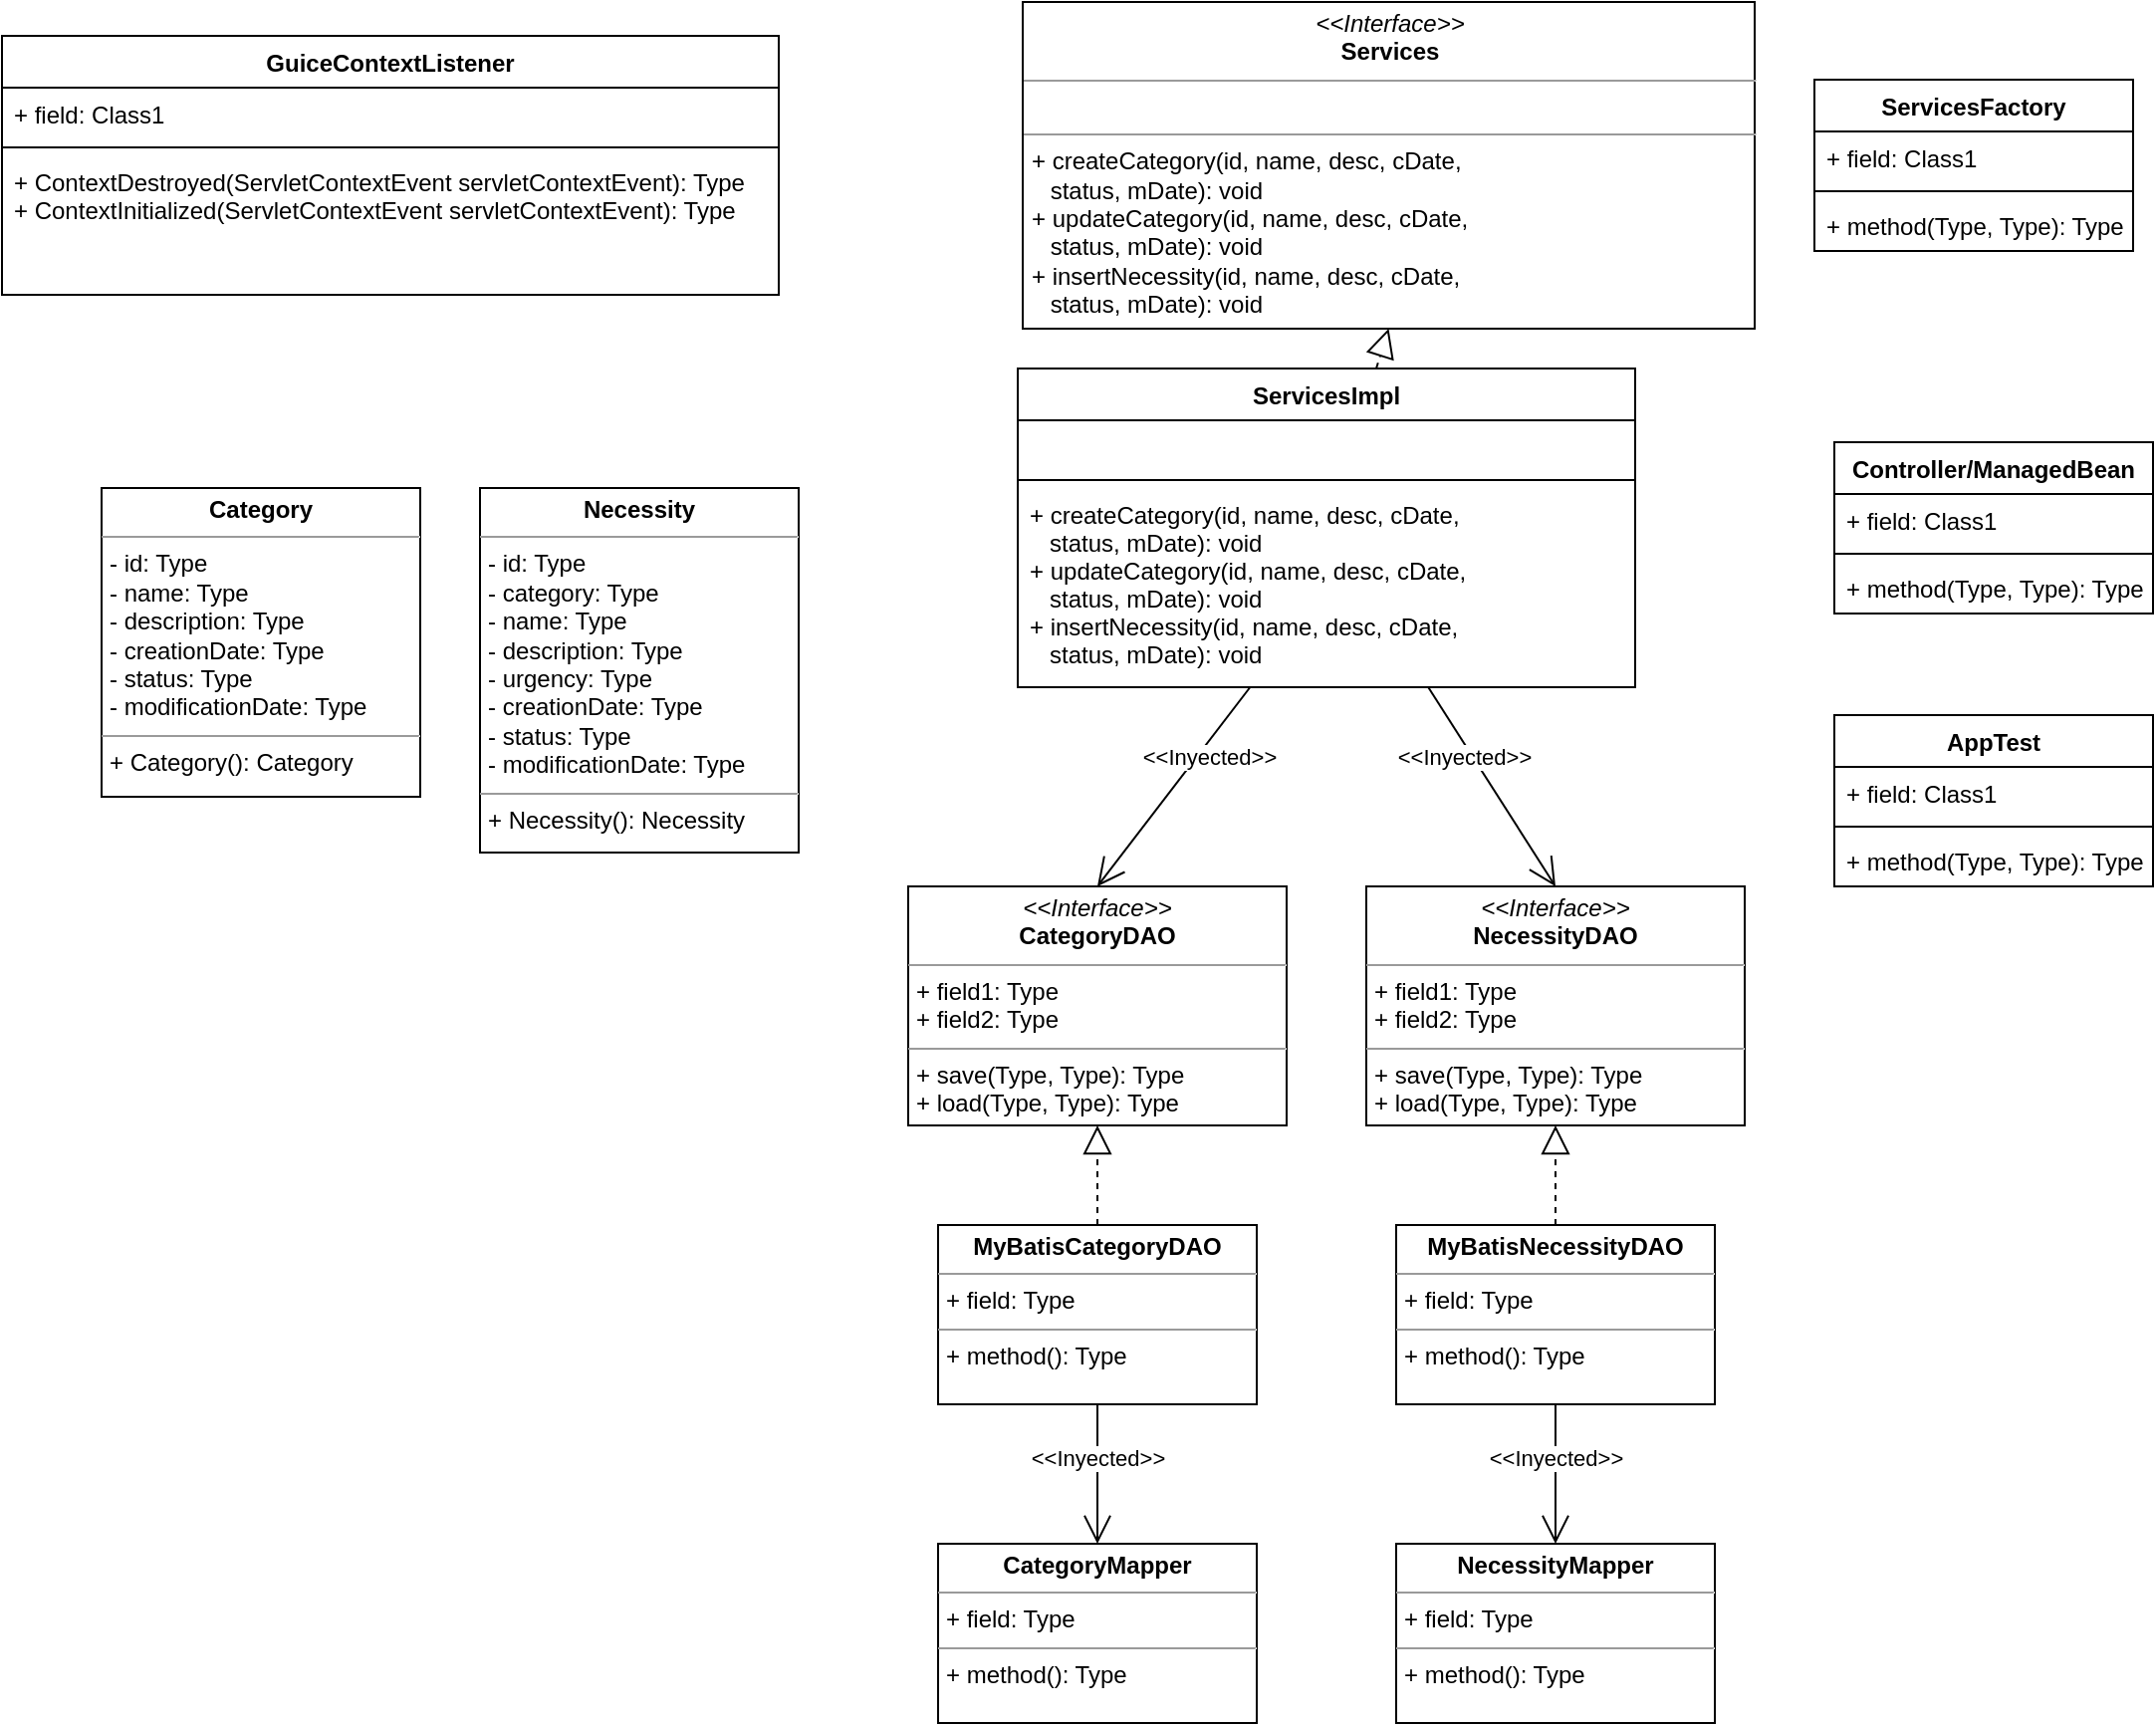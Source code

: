 <mxfile version="14.5.10" type="device"><diagram id="C5RBs43oDa-KdzZeNtuy" name="Page-1"><mxGraphModel dx="2373" dy="738" grid="1" gridSize="10" guides="1" tooltips="1" connect="1" arrows="1" fold="1" page="1" pageScale="1" pageWidth="827" pageHeight="1169" math="0" shadow="0"><root><mxCell id="WIyWlLk6GJQsqaUBKTNV-0"/><mxCell id="WIyWlLk6GJQsqaUBKTNV-1" parent="WIyWlLk6GJQsqaUBKTNV-0"/><mxCell id="tcotPFH31Pdi-d0VTkMx-18" value="&lt;p style=&quot;margin: 0px ; margin-top: 4px ; text-align: center&quot;&gt;&lt;i&gt;&amp;lt;&amp;lt;Interface&amp;gt;&amp;gt;&lt;/i&gt;&lt;br&gt;&lt;b&gt;Services&lt;/b&gt;&lt;/p&gt;&lt;hr size=&quot;1&quot;&gt;&lt;p style=&quot;margin: 0px ; margin-left: 4px&quot;&gt;&lt;br&gt;&lt;/p&gt;&lt;hr size=&quot;1&quot;&gt;&lt;p style=&quot;margin: 0px ; margin-left: 4px&quot;&gt;+ createCategory(id, name, desc, cDate,&amp;nbsp;&lt;/p&gt;&amp;nbsp; &amp;nbsp; status,&amp;nbsp;&lt;span&gt;mDate&lt;/span&gt;&lt;span&gt;): void&lt;/span&gt;&lt;br&gt;&lt;p style=&quot;margin: 0px ; margin-left: 4px&quot;&gt;+ updateCategory(&lt;span&gt;id, name, desc, cDate,&amp;nbsp;&lt;/span&gt;&lt;/p&gt;&amp;nbsp; &amp;nbsp; status,&amp;nbsp;&lt;span&gt;mDate&lt;/span&gt;&lt;span&gt;): void&lt;/span&gt;&lt;span&gt;&lt;br&gt;&lt;/span&gt;&lt;p style=&quot;margin: 0px ; margin-left: 4px&quot;&gt;+ insertNecessity(&lt;span&gt;id, name, desc, cDate,&amp;nbsp;&lt;/span&gt;&lt;/p&gt;&amp;nbsp; &amp;nbsp; status,&amp;nbsp;&lt;span&gt;mDate&lt;/span&gt;&lt;span&gt;): void&lt;/span&gt;&lt;span&gt;&lt;br&gt;&lt;/span&gt;&lt;p style=&quot;margin: 0px ; margin-left: 4px&quot;&gt;&lt;br&gt;&lt;/p&gt;" style="verticalAlign=top;align=left;overflow=fill;fontSize=12;fontFamily=Helvetica;html=1;" parent="WIyWlLk6GJQsqaUBKTNV-1" vertex="1"><mxGeometry x="142.5" y="36" width="367.5" height="164" as="geometry"/></mxCell><mxCell id="tcotPFH31Pdi-d0VTkMx-19" value="ServicesImpl" style="swimlane;fontStyle=1;align=center;verticalAlign=top;childLayout=stackLayout;horizontal=1;startSize=26;horizontalStack=0;resizeParent=1;resizeParentMax=0;resizeLast=0;collapsible=1;marginBottom=0;" parent="WIyWlLk6GJQsqaUBKTNV-1" vertex="1"><mxGeometry x="140" y="220" width="310" height="160" as="geometry"/></mxCell><mxCell id="tcotPFH31Pdi-d0VTkMx-20" value=" " style="text;strokeColor=none;fillColor=none;align=left;verticalAlign=top;spacingLeft=4;spacingRight=4;overflow=hidden;rotatable=0;points=[[0,0.5],[1,0.5]];portConstraint=eastwest;" parent="tcotPFH31Pdi-d0VTkMx-19" vertex="1"><mxGeometry y="26" width="310" height="26" as="geometry"/></mxCell><mxCell id="tcotPFH31Pdi-d0VTkMx-21" value="" style="line;strokeWidth=1;fillColor=none;align=left;verticalAlign=middle;spacingTop=-1;spacingLeft=3;spacingRight=3;rotatable=0;labelPosition=right;points=[];portConstraint=eastwest;" parent="tcotPFH31Pdi-d0VTkMx-19" vertex="1"><mxGeometry y="52" width="310" height="8" as="geometry"/></mxCell><mxCell id="tcotPFH31Pdi-d0VTkMx-22" value="+ createCategory(id, name, desc, cDate,&#10;   status, mDate): void&#10;+ updateCategory(id, name, desc, cDate,&#10;   status, mDate): void&#10;+ insertNecessity(id, name, desc, cDate,&#10;   status, mDate): void" style="text;strokeColor=none;fillColor=none;align=left;verticalAlign=top;spacingLeft=4;spacingRight=4;overflow=hidden;rotatable=0;points=[[0,0.5],[1,0.5]];portConstraint=eastwest;" parent="tcotPFH31Pdi-d0VTkMx-19" vertex="1"><mxGeometry y="60" width="310" height="100" as="geometry"/></mxCell><mxCell id="tcotPFH31Pdi-d0VTkMx-24" value="&lt;p style=&quot;margin: 0px ; margin-top: 4px ; text-align: center&quot;&gt;&lt;i&gt;&amp;lt;&amp;lt;Interface&amp;gt;&amp;gt;&lt;/i&gt;&lt;br&gt;&lt;b&gt;CategoryDAO&lt;/b&gt;&lt;/p&gt;&lt;hr size=&quot;1&quot;&gt;&lt;p style=&quot;margin: 0px ; margin-left: 4px&quot;&gt;+ field1: Type&lt;br&gt;+ field2: Type&lt;/p&gt;&lt;hr size=&quot;1&quot;&gt;&lt;p style=&quot;margin: 0px ; margin-left: 4px&quot;&gt;+ save(Type, Type): Type&lt;/p&gt;&lt;p style=&quot;margin: 0px ; margin-left: 4px&quot;&gt;+ load(Type, Type): Type&lt;br&gt;&lt;/p&gt;" style="verticalAlign=top;align=left;overflow=fill;fontSize=12;fontFamily=Helvetica;html=1;" parent="WIyWlLk6GJQsqaUBKTNV-1" vertex="1"><mxGeometry x="85" y="480" width="190" height="120" as="geometry"/></mxCell><mxCell id="HSoWab-IFiqPVAlnFmKx-1" value="&lt;p style=&quot;margin: 0px ; margin-top: 4px ; text-align: center&quot;&gt;&lt;b&gt;MyBatisCategoryDAO&lt;/b&gt;&lt;br&gt;&lt;/p&gt;&lt;hr size=&quot;1&quot;&gt;&lt;p style=&quot;margin: 0px ; margin-left: 4px&quot;&gt;+ field: Type&lt;/p&gt;&lt;hr size=&quot;1&quot;&gt;&lt;p style=&quot;margin: 0px ; margin-left: 4px&quot;&gt;+ method(): Type&lt;/p&gt;" style="verticalAlign=top;align=left;overflow=fill;fontSize=12;fontFamily=Helvetica;html=1;" parent="WIyWlLk6GJQsqaUBKTNV-1" vertex="1"><mxGeometry x="100" y="650" width="160" height="90" as="geometry"/></mxCell><mxCell id="HSoWab-IFiqPVAlnFmKx-4" value="&lt;p style=&quot;margin: 0px ; margin-top: 4px ; text-align: center&quot;&gt;&lt;b&gt;CategoryMapper&lt;/b&gt;&lt;/p&gt;&lt;hr size=&quot;1&quot;&gt;&lt;p style=&quot;margin: 0px ; margin-left: 4px&quot;&gt;+ field: Type&lt;/p&gt;&lt;hr size=&quot;1&quot;&gt;&lt;p style=&quot;margin: 0px ; margin-left: 4px&quot;&gt;+ method(): Type&lt;/p&gt;" style="verticalAlign=top;align=left;overflow=fill;fontSize=12;fontFamily=Helvetica;html=1;" parent="WIyWlLk6GJQsqaUBKTNV-1" vertex="1"><mxGeometry x="100" y="810" width="160" height="90" as="geometry"/></mxCell><mxCell id="HSoWab-IFiqPVAlnFmKx-5" value="" style="endArrow=block;dashed=1;endFill=0;endSize=12;html=1;entryX=0.5;entryY=1;entryDx=0;entryDy=0;" parent="WIyWlLk6GJQsqaUBKTNV-1" source="tcotPFH31Pdi-d0VTkMx-19" target="tcotPFH31Pdi-d0VTkMx-18" edge="1"><mxGeometry width="160" relative="1" as="geometry"><mxPoint x="30" y="290" as="sourcePoint"/><mxPoint x="190" y="290" as="targetPoint"/></mxGeometry></mxCell><mxCell id="HSoWab-IFiqPVAlnFmKx-7" value="" style="endArrow=open;endFill=1;endSize=12;html=1;entryX=0.5;entryY=0;entryDx=0;entryDy=0;" parent="WIyWlLk6GJQsqaUBKTNV-1" source="HSoWab-IFiqPVAlnFmKx-1" target="HSoWab-IFiqPVAlnFmKx-4" edge="1"><mxGeometry width="160" relative="1" as="geometry"><mxPoint x="-135" y="880" as="sourcePoint"/><mxPoint x="25" y="880" as="targetPoint"/></mxGeometry></mxCell><mxCell id="HSoWab-IFiqPVAlnFmKx-10" value="&amp;lt;&amp;lt;Inyected&amp;gt;&amp;gt;" style="edgeLabel;html=1;align=center;verticalAlign=middle;resizable=0;points=[];" parent="HSoWab-IFiqPVAlnFmKx-7" vertex="1" connectable="0"><mxGeometry x="-0.45" relative="1" as="geometry"><mxPoint y="7" as="offset"/></mxGeometry></mxCell><mxCell id="HSoWab-IFiqPVAlnFmKx-9" value="" style="endArrow=block;dashed=1;endFill=0;endSize=12;html=1;" parent="WIyWlLk6GJQsqaUBKTNV-1" source="HSoWab-IFiqPVAlnFmKx-1" target="tcotPFH31Pdi-d0VTkMx-24" edge="1"><mxGeometry width="160" relative="1" as="geometry"><mxPoint x="175" y="710" as="sourcePoint"/><mxPoint x="205" y="620" as="targetPoint"/></mxGeometry></mxCell><mxCell id="HSoWab-IFiqPVAlnFmKx-11" value="" style="endArrow=open;endFill=1;endSize=12;html=1;entryX=0.5;entryY=0;entryDx=0;entryDy=0;" parent="WIyWlLk6GJQsqaUBKTNV-1" source="tcotPFH31Pdi-d0VTkMx-22" target="tcotPFH31Pdi-d0VTkMx-24" edge="1"><mxGeometry width="160" relative="1" as="geometry"><mxPoint x="330" y="470" as="sourcePoint"/><mxPoint x="330" y="550" as="targetPoint"/></mxGeometry></mxCell><mxCell id="HSoWab-IFiqPVAlnFmKx-12" value="&amp;lt;&amp;lt;Inyected&amp;gt;&amp;gt;" style="edgeLabel;html=1;align=center;verticalAlign=middle;resizable=0;points=[];" parent="HSoWab-IFiqPVAlnFmKx-11" vertex="1" connectable="0"><mxGeometry x="-0.45" relative="1" as="geometry"><mxPoint y="7" as="offset"/></mxGeometry></mxCell><mxCell id="HSoWab-IFiqPVAlnFmKx-13" value="ServicesFactory" style="swimlane;fontStyle=1;align=center;verticalAlign=top;childLayout=stackLayout;horizontal=1;startSize=26;horizontalStack=0;resizeParent=1;resizeParentMax=0;resizeLast=0;collapsible=1;marginBottom=0;" parent="WIyWlLk6GJQsqaUBKTNV-1" vertex="1"><mxGeometry x="540" y="75" width="160" height="86" as="geometry"/></mxCell><mxCell id="HSoWab-IFiqPVAlnFmKx-14" value="+ field: Class1" style="text;strokeColor=none;fillColor=none;align=left;verticalAlign=top;spacingLeft=4;spacingRight=4;overflow=hidden;rotatable=0;points=[[0,0.5],[1,0.5]];portConstraint=eastwest;" parent="HSoWab-IFiqPVAlnFmKx-13" vertex="1"><mxGeometry y="26" width="160" height="26" as="geometry"/></mxCell><mxCell id="HSoWab-IFiqPVAlnFmKx-15" value="" style="line;strokeWidth=1;fillColor=none;align=left;verticalAlign=middle;spacingTop=-1;spacingLeft=3;spacingRight=3;rotatable=0;labelPosition=right;points=[];portConstraint=eastwest;" parent="HSoWab-IFiqPVAlnFmKx-13" vertex="1"><mxGeometry y="52" width="160" height="8" as="geometry"/></mxCell><mxCell id="HSoWab-IFiqPVAlnFmKx-16" value="+ method(Type, Type): Type" style="text;strokeColor=none;fillColor=none;align=left;verticalAlign=top;spacingLeft=4;spacingRight=4;overflow=hidden;rotatable=0;points=[[0,0.5],[1,0.5]];portConstraint=eastwest;" parent="HSoWab-IFiqPVAlnFmKx-13" vertex="1"><mxGeometry y="60" width="160" height="26" as="geometry"/></mxCell><mxCell id="677jAXmlb-WKx3Isqz2b-0" value="Controller/ManagedBean" style="swimlane;fontStyle=1;align=center;verticalAlign=top;childLayout=stackLayout;horizontal=1;startSize=26;horizontalStack=0;resizeParent=1;resizeParentMax=0;resizeLast=0;collapsible=1;marginBottom=0;" parent="WIyWlLk6GJQsqaUBKTNV-1" vertex="1"><mxGeometry x="550" y="257" width="160" height="86" as="geometry"/></mxCell><mxCell id="677jAXmlb-WKx3Isqz2b-1" value="+ field: Class1" style="text;strokeColor=none;fillColor=none;align=left;verticalAlign=top;spacingLeft=4;spacingRight=4;overflow=hidden;rotatable=0;points=[[0,0.5],[1,0.5]];portConstraint=eastwest;" parent="677jAXmlb-WKx3Isqz2b-0" vertex="1"><mxGeometry y="26" width="160" height="26" as="geometry"/></mxCell><mxCell id="677jAXmlb-WKx3Isqz2b-2" value="" style="line;strokeWidth=1;fillColor=none;align=left;verticalAlign=middle;spacingTop=-1;spacingLeft=3;spacingRight=3;rotatable=0;labelPosition=right;points=[];portConstraint=eastwest;" parent="677jAXmlb-WKx3Isqz2b-0" vertex="1"><mxGeometry y="52" width="160" height="8" as="geometry"/></mxCell><mxCell id="677jAXmlb-WKx3Isqz2b-3" value="+ method(Type, Type): Type" style="text;strokeColor=none;fillColor=none;align=left;verticalAlign=top;spacingLeft=4;spacingRight=4;overflow=hidden;rotatable=0;points=[[0,0.5],[1,0.5]];portConstraint=eastwest;" parent="677jAXmlb-WKx3Isqz2b-0" vertex="1"><mxGeometry y="60" width="160" height="26" as="geometry"/></mxCell><mxCell id="zw-l7zLzYep9lLFq-dh7-4" value="&lt;p style=&quot;margin: 0px ; margin-top: 4px ; text-align: center&quot;&gt;&lt;b&gt;Category&lt;/b&gt;&lt;br&gt;&lt;/p&gt;&lt;hr size=&quot;1&quot;&gt;&lt;p style=&quot;margin: 0px ; margin-left: 4px&quot;&gt;- id: Type&lt;/p&gt;&lt;p style=&quot;margin: 0px ; margin-left: 4px&quot;&gt;- name: Type&lt;br&gt;&lt;/p&gt;&lt;p style=&quot;margin: 0px ; margin-left: 4px&quot;&gt;- description: Type&lt;br&gt;&lt;/p&gt;&lt;p style=&quot;margin: 0px ; margin-left: 4px&quot;&gt;- creationDate: Type&lt;br&gt;&lt;/p&gt;&lt;p style=&quot;margin: 0px ; margin-left: 4px&quot;&gt;- status: Type&lt;br&gt;&lt;/p&gt;&lt;p style=&quot;margin: 0px ; margin-left: 4px&quot;&gt;- modificationDate: Type&lt;br&gt;&lt;/p&gt;&lt;hr size=&quot;1&quot;&gt;&lt;p style=&quot;margin: 0px ; margin-left: 4px&quot;&gt;+ Category(): Category&lt;/p&gt;" style="verticalAlign=top;align=left;overflow=fill;fontSize=12;fontFamily=Helvetica;html=1;" vertex="1" parent="WIyWlLk6GJQsqaUBKTNV-1"><mxGeometry x="-320" y="280" width="160" height="155" as="geometry"/></mxCell><mxCell id="zw-l7zLzYep9lLFq-dh7-6" value="&lt;p style=&quot;margin: 0px ; margin-top: 4px ; text-align: center&quot;&gt;&lt;b&gt;Necessity&lt;/b&gt;&lt;br&gt;&lt;/p&gt;&lt;hr size=&quot;1&quot;&gt;&lt;p style=&quot;margin: 0px ; margin-left: 4px&quot;&gt;- id: Type&lt;/p&gt;&lt;p style=&quot;margin: 0px ; margin-left: 4px&quot;&gt;- category: Type&lt;br&gt;&lt;/p&gt;&lt;p style=&quot;margin: 0px ; margin-left: 4px&quot;&gt;- name: Type&lt;br&gt;&lt;/p&gt;&lt;p style=&quot;margin: 0px ; margin-left: 4px&quot;&gt;- description: Type&lt;br&gt;&lt;/p&gt;&lt;p style=&quot;margin: 0px ; margin-left: 4px&quot;&gt;- urgency: Type&lt;br&gt;&lt;/p&gt;&lt;p style=&quot;margin: 0px ; margin-left: 4px&quot;&gt;- creationDate: Type&lt;br&gt;&lt;/p&gt;&lt;p style=&quot;margin: 0px ; margin-left: 4px&quot;&gt;- status: Type&lt;br&gt;&lt;/p&gt;&lt;p style=&quot;margin: 0px ; margin-left: 4px&quot;&gt;- modificationDate: Type&lt;br&gt;&lt;/p&gt;&lt;hr size=&quot;1&quot;&gt;&lt;p style=&quot;margin: 0px ; margin-left: 4px&quot;&gt;+ Necessity(): Necessity&lt;/p&gt;" style="verticalAlign=top;align=left;overflow=fill;fontSize=12;fontFamily=Helvetica;html=1;" vertex="1" parent="WIyWlLk6GJQsqaUBKTNV-1"><mxGeometry x="-130" y="280" width="160" height="183" as="geometry"/></mxCell><mxCell id="zw-l7zLzYep9lLFq-dh7-7" value="&lt;p style=&quot;margin: 0px ; margin-top: 4px ; text-align: center&quot;&gt;&lt;i&gt;&amp;lt;&amp;lt;Interface&amp;gt;&amp;gt;&lt;/i&gt;&lt;br&gt;&lt;b&gt;NecessityDAO&lt;/b&gt;&lt;/p&gt;&lt;hr size=&quot;1&quot;&gt;&lt;p style=&quot;margin: 0px ; margin-left: 4px&quot;&gt;+ field1: Type&lt;br&gt;+ field2: Type&lt;/p&gt;&lt;hr size=&quot;1&quot;&gt;&lt;p style=&quot;margin: 0px ; margin-left: 4px&quot;&gt;+ save(Type, Type): Type&lt;/p&gt;&lt;p style=&quot;margin: 0px ; margin-left: 4px&quot;&gt;+ load(Type, Type): Type&lt;br&gt;&lt;/p&gt;" style="verticalAlign=top;align=left;overflow=fill;fontSize=12;fontFamily=Helvetica;html=1;" vertex="1" parent="WIyWlLk6GJQsqaUBKTNV-1"><mxGeometry x="315" y="480" width="190" height="120" as="geometry"/></mxCell><mxCell id="zw-l7zLzYep9lLFq-dh7-8" value="&lt;p style=&quot;margin: 0px ; margin-top: 4px ; text-align: center&quot;&gt;&lt;b&gt;MyBatisNecessityDAO&lt;/b&gt;&lt;br&gt;&lt;/p&gt;&lt;hr size=&quot;1&quot;&gt;&lt;p style=&quot;margin: 0px ; margin-left: 4px&quot;&gt;+ field: Type&lt;/p&gt;&lt;hr size=&quot;1&quot;&gt;&lt;p style=&quot;margin: 0px ; margin-left: 4px&quot;&gt;+ method(): Type&lt;/p&gt;" style="verticalAlign=top;align=left;overflow=fill;fontSize=12;fontFamily=Helvetica;html=1;" vertex="1" parent="WIyWlLk6GJQsqaUBKTNV-1"><mxGeometry x="330" y="650" width="160" height="90" as="geometry"/></mxCell><mxCell id="zw-l7zLzYep9lLFq-dh7-9" value="" style="endArrow=open;endFill=1;endSize=12;html=1;" edge="1" parent="WIyWlLk6GJQsqaUBKTNV-1" source="zw-l7zLzYep9lLFq-dh7-8" target="zw-l7zLzYep9lLFq-dh7-14"><mxGeometry width="160" relative="1" as="geometry"><mxPoint x="95" y="880" as="sourcePoint"/><mxPoint x="410" y="810" as="targetPoint"/></mxGeometry></mxCell><mxCell id="zw-l7zLzYep9lLFq-dh7-10" value="&amp;lt;&amp;lt;Inyected&amp;gt;&amp;gt;" style="edgeLabel;html=1;align=center;verticalAlign=middle;resizable=0;points=[];" vertex="1" connectable="0" parent="zw-l7zLzYep9lLFq-dh7-9"><mxGeometry x="-0.45" relative="1" as="geometry"><mxPoint y="7" as="offset"/></mxGeometry></mxCell><mxCell id="zw-l7zLzYep9lLFq-dh7-11" value="" style="endArrow=block;dashed=1;endFill=0;endSize=12;html=1;" edge="1" parent="WIyWlLk6GJQsqaUBKTNV-1" source="zw-l7zLzYep9lLFq-dh7-8" target="zw-l7zLzYep9lLFq-dh7-7"><mxGeometry width="160" relative="1" as="geometry"><mxPoint x="405" y="710" as="sourcePoint"/><mxPoint x="435" y="620" as="targetPoint"/></mxGeometry></mxCell><mxCell id="zw-l7zLzYep9lLFq-dh7-12" value="" style="endArrow=open;endFill=1;endSize=12;html=1;entryX=0.5;entryY=0;entryDx=0;entryDy=0;" edge="1" parent="WIyWlLk6GJQsqaUBKTNV-1" target="zw-l7zLzYep9lLFq-dh7-7" source="tcotPFH31Pdi-d0VTkMx-19"><mxGeometry width="160" relative="1" as="geometry"><mxPoint x="525" y="406" as="sourcePoint"/><mxPoint x="560" y="550" as="targetPoint"/></mxGeometry></mxCell><mxCell id="zw-l7zLzYep9lLFq-dh7-13" value="&amp;lt;&amp;lt;Inyected&amp;gt;&amp;gt;" style="edgeLabel;html=1;align=center;verticalAlign=middle;resizable=0;points=[];" vertex="1" connectable="0" parent="zw-l7zLzYep9lLFq-dh7-12"><mxGeometry x="-0.45" relative="1" as="geometry"><mxPoint y="7" as="offset"/></mxGeometry></mxCell><mxCell id="zw-l7zLzYep9lLFq-dh7-14" value="&lt;p style=&quot;margin: 0px ; margin-top: 4px ; text-align: center&quot;&gt;&lt;b&gt;NecessityMapper&lt;/b&gt;&lt;/p&gt;&lt;hr size=&quot;1&quot;&gt;&lt;p style=&quot;margin: 0px ; margin-left: 4px&quot;&gt;+ field: Type&lt;/p&gt;&lt;hr size=&quot;1&quot;&gt;&lt;p style=&quot;margin: 0px ; margin-left: 4px&quot;&gt;+ method(): Type&lt;/p&gt;" style="verticalAlign=top;align=left;overflow=fill;fontSize=12;fontFamily=Helvetica;html=1;" vertex="1" parent="WIyWlLk6GJQsqaUBKTNV-1"><mxGeometry x="330" y="810" width="160" height="90" as="geometry"/></mxCell><mxCell id="zw-l7zLzYep9lLFq-dh7-16" value="GuiceContextListener" style="swimlane;fontStyle=1;align=center;verticalAlign=top;childLayout=stackLayout;horizontal=1;startSize=26;horizontalStack=0;resizeParent=1;resizeParentMax=0;resizeLast=0;collapsible=1;marginBottom=0;" vertex="1" parent="WIyWlLk6GJQsqaUBKTNV-1"><mxGeometry x="-370" y="53" width="390" height="130" as="geometry"/></mxCell><mxCell id="zw-l7zLzYep9lLFq-dh7-17" value="+ field: Class1" style="text;strokeColor=none;fillColor=none;align=left;verticalAlign=top;spacingLeft=4;spacingRight=4;overflow=hidden;rotatable=0;points=[[0,0.5],[1,0.5]];portConstraint=eastwest;" vertex="1" parent="zw-l7zLzYep9lLFq-dh7-16"><mxGeometry y="26" width="390" height="26" as="geometry"/></mxCell><mxCell id="zw-l7zLzYep9lLFq-dh7-18" value="" style="line;strokeWidth=1;fillColor=none;align=left;verticalAlign=middle;spacingTop=-1;spacingLeft=3;spacingRight=3;rotatable=0;labelPosition=right;points=[];portConstraint=eastwest;" vertex="1" parent="zw-l7zLzYep9lLFq-dh7-16"><mxGeometry y="52" width="390" height="8" as="geometry"/></mxCell><mxCell id="zw-l7zLzYep9lLFq-dh7-19" value="+ ContextDestroyed(ServletContextEvent servletContextEvent): Type&#10;+ ContextInitialized(ServletContextEvent servletContextEvent): Type" style="text;strokeColor=none;fillColor=none;align=left;verticalAlign=top;spacingLeft=4;spacingRight=4;overflow=hidden;rotatable=0;points=[[0,0.5],[1,0.5]];portConstraint=eastwest;" vertex="1" parent="zw-l7zLzYep9lLFq-dh7-16"><mxGeometry y="60" width="390" height="70" as="geometry"/></mxCell><mxCell id="zw-l7zLzYep9lLFq-dh7-20" value="AppTest" style="swimlane;fontStyle=1;align=center;verticalAlign=top;childLayout=stackLayout;horizontal=1;startSize=26;horizontalStack=0;resizeParent=1;resizeParentMax=0;resizeLast=0;collapsible=1;marginBottom=0;" vertex="1" parent="WIyWlLk6GJQsqaUBKTNV-1"><mxGeometry x="550" y="394" width="160" height="86" as="geometry"/></mxCell><mxCell id="zw-l7zLzYep9lLFq-dh7-21" value="+ field: Class1" style="text;strokeColor=none;fillColor=none;align=left;verticalAlign=top;spacingLeft=4;spacingRight=4;overflow=hidden;rotatable=0;points=[[0,0.5],[1,0.5]];portConstraint=eastwest;" vertex="1" parent="zw-l7zLzYep9lLFq-dh7-20"><mxGeometry y="26" width="160" height="26" as="geometry"/></mxCell><mxCell id="zw-l7zLzYep9lLFq-dh7-22" value="" style="line;strokeWidth=1;fillColor=none;align=left;verticalAlign=middle;spacingTop=-1;spacingLeft=3;spacingRight=3;rotatable=0;labelPosition=right;points=[];portConstraint=eastwest;" vertex="1" parent="zw-l7zLzYep9lLFq-dh7-20"><mxGeometry y="52" width="160" height="8" as="geometry"/></mxCell><mxCell id="zw-l7zLzYep9lLFq-dh7-23" value="+ method(Type, Type): Type" style="text;strokeColor=none;fillColor=none;align=left;verticalAlign=top;spacingLeft=4;spacingRight=4;overflow=hidden;rotatable=0;points=[[0,0.5],[1,0.5]];portConstraint=eastwest;" vertex="1" parent="zw-l7zLzYep9lLFq-dh7-20"><mxGeometry y="60" width="160" height="26" as="geometry"/></mxCell></root></mxGraphModel></diagram></mxfile>